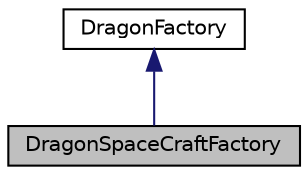 digraph "DragonSpaceCraftFactory"
{
 // LATEX_PDF_SIZE
  edge [fontname="Helvetica",fontsize="10",labelfontname="Helvetica",labelfontsize="10"];
  node [fontname="Helvetica",fontsize="10",shape=record];
  Node1 [label="DragonSpaceCraftFactory",height=0.2,width=0.4,color="black", fillcolor="grey75", style="filled", fontcolor="black",tooltip="DragonSpaceCraftFactory Class."];
  Node2 -> Node1 [dir="back",color="midnightblue",fontsize="10",style="solid",fontname="Helvetica"];
  Node2 [label="DragonFactory",height=0.2,width=0.4,color="black", fillcolor="white", style="filled",URL="$classDragonFactory.html",tooltip="DragonFactory Class."];
}
